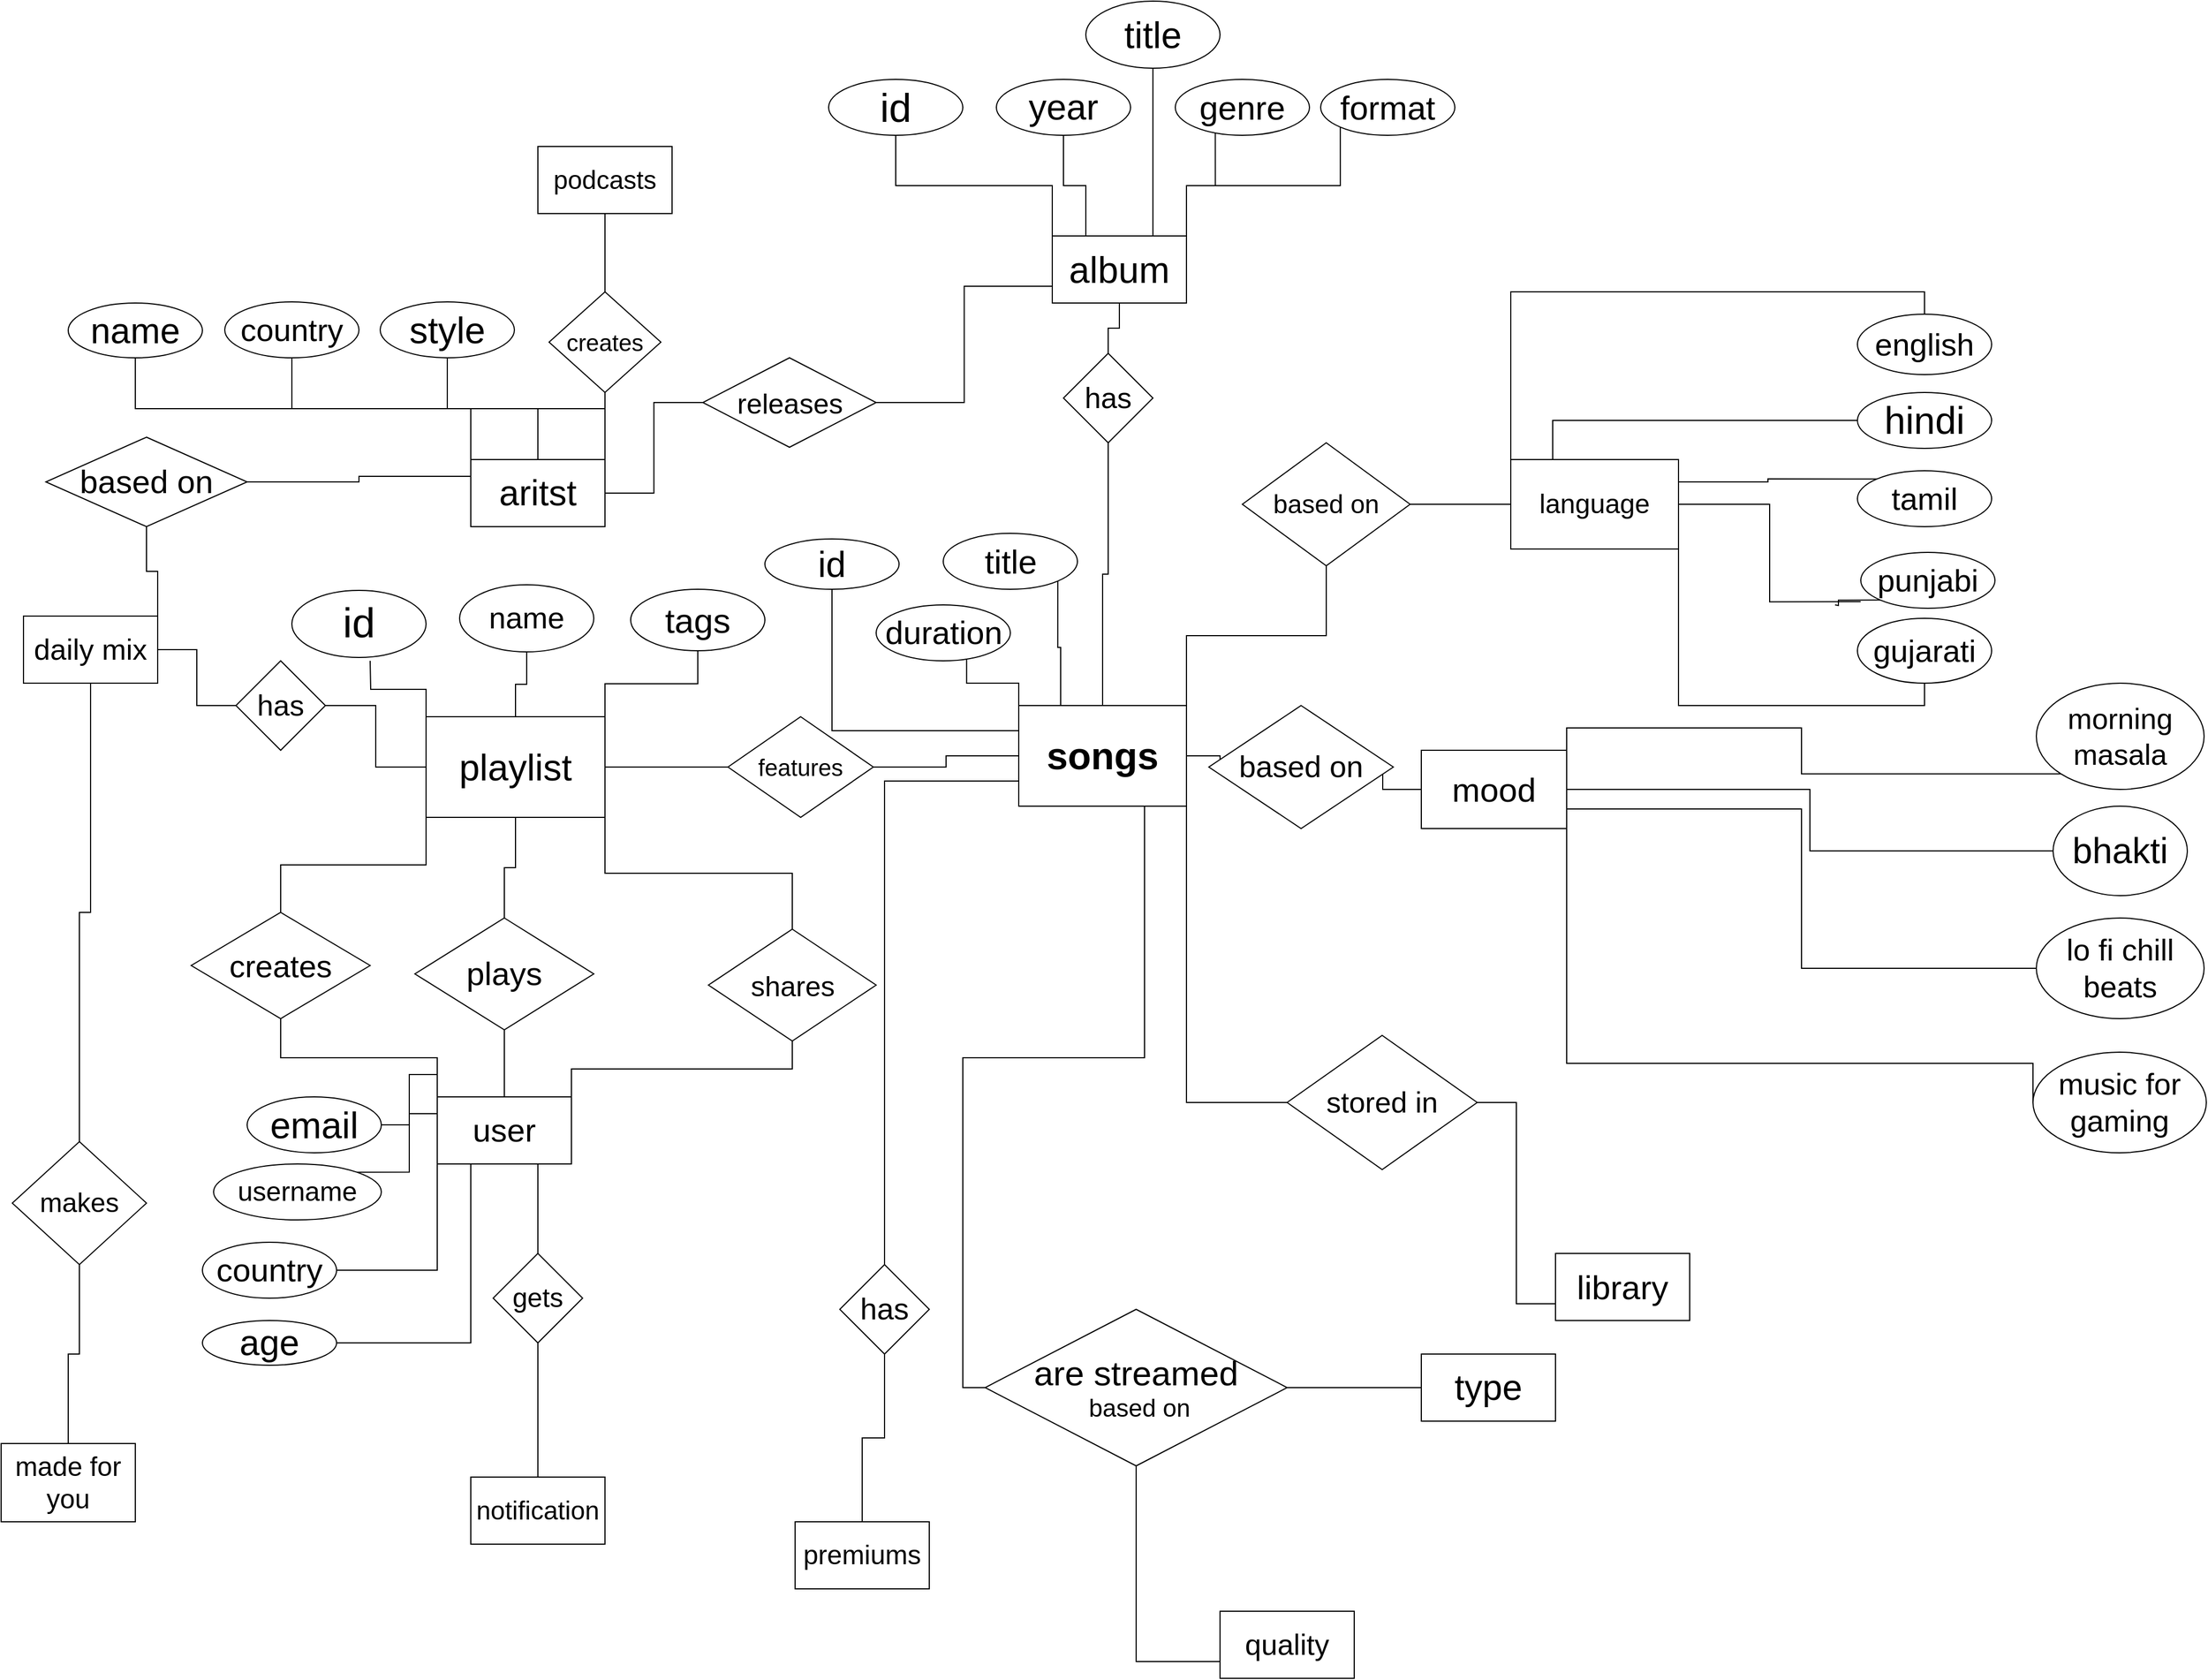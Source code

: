 <mxfile version="13.9.2" type="github">
  <diagram id="R2lEEEUBdFMjLlhIrx00" name="Page-1">
    <mxGraphModel dx="2480" dy="1480" grid="1" gridSize="10" guides="1" tooltips="1" connect="1" arrows="1" fold="1" page="1" pageScale="1" pageWidth="6000" pageHeight="4000" math="0" shadow="0" extFonts="Permanent Marker^https://fonts.googleapis.com/css?family=Permanent+Marker">
      <root>
        <mxCell id="0" />
        <mxCell id="1" parent="0" />
        <mxCell id="SyLdga9zzhKKT4LGNAI1-30" style="edgeStyle=orthogonalEdgeStyle;rounded=0;orthogonalLoop=1;jettySize=auto;html=1;exitX=0.5;exitY=1;exitDx=0;exitDy=0;startArrow=none;startFill=0;endArrow=none;endFill=0;" parent="1" source="SyLdga9zzhKKT4LGNAI1-2" target="SyLdga9zzhKKT4LGNAI1-29" edge="1">
          <mxGeometry relative="1" as="geometry" />
        </mxCell>
        <mxCell id="4Y3qUlOxQgTK4bfvegNu-29" style="edgeStyle=orthogonalEdgeStyle;rounded=0;orthogonalLoop=1;jettySize=auto;html=1;exitX=0;exitY=0;exitDx=0;exitDy=0;entryX=0.5;entryY=1;entryDx=0;entryDy=0;endArrow=none;endFill=0;" edge="1" parent="1" source="SyLdga9zzhKKT4LGNAI1-2" target="4Y3qUlOxQgTK4bfvegNu-27">
          <mxGeometry relative="1" as="geometry" />
        </mxCell>
        <mxCell id="4Y3qUlOxQgTK4bfvegNu-30" style="edgeStyle=orthogonalEdgeStyle;rounded=0;orthogonalLoop=1;jettySize=auto;html=1;exitX=0.25;exitY=0;exitDx=0;exitDy=0;entryX=0.5;entryY=1;entryDx=0;entryDy=0;endArrow=none;endFill=0;" edge="1" parent="1" source="SyLdga9zzhKKT4LGNAI1-2" target="4Y3qUlOxQgTK4bfvegNu-26">
          <mxGeometry relative="1" as="geometry" />
        </mxCell>
        <mxCell id="4Y3qUlOxQgTK4bfvegNu-32" style="edgeStyle=orthogonalEdgeStyle;rounded=0;orthogonalLoop=1;jettySize=auto;html=1;exitX=0.75;exitY=0;exitDx=0;exitDy=0;entryX=0.5;entryY=1;entryDx=0;entryDy=0;endArrow=none;endFill=0;" edge="1" parent="1" source="SyLdga9zzhKKT4LGNAI1-2" target="4Y3qUlOxQgTK4bfvegNu-23">
          <mxGeometry relative="1" as="geometry" />
        </mxCell>
        <mxCell id="4Y3qUlOxQgTK4bfvegNu-33" style="edgeStyle=orthogonalEdgeStyle;rounded=0;orthogonalLoop=1;jettySize=auto;html=1;exitX=1;exitY=0;exitDx=0;exitDy=0;entryX=0.298;entryY=0.886;entryDx=0;entryDy=0;entryPerimeter=0;endArrow=none;endFill=0;" edge="1" parent="1" source="SyLdga9zzhKKT4LGNAI1-2" target="4Y3qUlOxQgTK4bfvegNu-25">
          <mxGeometry relative="1" as="geometry" />
        </mxCell>
        <mxCell id="4Y3qUlOxQgTK4bfvegNu-34" style="edgeStyle=orthogonalEdgeStyle;rounded=0;orthogonalLoop=1;jettySize=auto;html=1;exitX=1;exitY=0;exitDx=0;exitDy=0;entryX=0;entryY=1;entryDx=0;entryDy=0;endArrow=none;endFill=0;" edge="1" parent="1" source="SyLdga9zzhKKT4LGNAI1-2" target="4Y3qUlOxQgTK4bfvegNu-24">
          <mxGeometry relative="1" as="geometry" />
        </mxCell>
        <mxCell id="SyLdga9zzhKKT4LGNAI1-2" value="&lt;font style=&quot;font-size: 33px&quot;&gt;album&lt;/font&gt;" style="rounded=0;whiteSpace=wrap;html=1;" parent="1" vertex="1">
          <mxGeometry x="1060" y="230" width="120" height="60" as="geometry" />
        </mxCell>
        <mxCell id="SyLdga9zzhKKT4LGNAI1-42" style="edgeStyle=orthogonalEdgeStyle;rounded=0;orthogonalLoop=1;jettySize=auto;html=1;exitX=1;exitY=0;exitDx=0;exitDy=0;startArrow=none;startFill=0;endArrow=none;endFill=0;" parent="1" source="SyLdga9zzhKKT4LGNAI1-3" target="SyLdga9zzhKKT4LGNAI1-41" edge="1">
          <mxGeometry relative="1" as="geometry" />
        </mxCell>
        <mxCell id="SyLdga9zzhKKT4LGNAI1-3" value="&lt;font style=&quot;font-size: 26px&quot;&gt;daily mix&lt;br&gt;&lt;/font&gt;" style="rounded=0;whiteSpace=wrap;html=1;" parent="1" vertex="1">
          <mxGeometry x="140" y="570" width="120" height="60" as="geometry" />
        </mxCell>
        <mxCell id="SyLdga9zzhKKT4LGNAI1-50" style="edgeStyle=orthogonalEdgeStyle;rounded=0;orthogonalLoop=1;jettySize=auto;html=1;exitX=0.5;exitY=0;exitDx=0;exitDy=0;entryX=0.5;entryY=1;entryDx=0;entryDy=0;startArrow=none;startFill=0;endArrow=none;endFill=0;" parent="1" source="SyLdga9zzhKKT4LGNAI1-4" target="SyLdga9zzhKKT4LGNAI1-48" edge="1">
          <mxGeometry relative="1" as="geometry" />
        </mxCell>
        <mxCell id="SyLdga9zzhKKT4LGNAI1-51" style="edgeStyle=orthogonalEdgeStyle;rounded=0;orthogonalLoop=1;jettySize=auto;html=1;exitX=0;exitY=0;exitDx=0;exitDy=0;entryX=0.5;entryY=1;entryDx=0;entryDy=0;startArrow=none;startFill=0;endArrow=none;endFill=0;" parent="1" source="SyLdga9zzhKKT4LGNAI1-4" target="SyLdga9zzhKKT4LGNAI1-47" edge="1">
          <mxGeometry relative="1" as="geometry" />
        </mxCell>
        <mxCell id="SyLdga9zzhKKT4LGNAI1-52" style="edgeStyle=orthogonalEdgeStyle;rounded=0;orthogonalLoop=1;jettySize=auto;html=1;exitX=1;exitY=0;exitDx=0;exitDy=0;startArrow=none;startFill=0;endArrow=none;endFill=0;" parent="1" source="SyLdga9zzhKKT4LGNAI1-4" target="SyLdga9zzhKKT4LGNAI1-49" edge="1">
          <mxGeometry relative="1" as="geometry" />
        </mxCell>
        <mxCell id="SyLdga9zzhKKT4LGNAI1-72" style="edgeStyle=orthogonalEdgeStyle;rounded=0;orthogonalLoop=1;jettySize=auto;html=1;exitX=0.75;exitY=1;exitDx=0;exitDy=0;entryX=0.5;entryY=0;entryDx=0;entryDy=0;startArrow=none;startFill=0;endArrow=none;endFill=0;" parent="1" source="SyLdga9zzhKKT4LGNAI1-4" target="SyLdga9zzhKKT4LGNAI1-71" edge="1">
          <mxGeometry relative="1" as="geometry" />
        </mxCell>
        <mxCell id="4Y3qUlOxQgTK4bfvegNu-2" style="edgeStyle=orthogonalEdgeStyle;rounded=0;orthogonalLoop=1;jettySize=auto;html=1;exitX=0;exitY=0;exitDx=0;exitDy=0;entryX=1;entryY=0.5;entryDx=0;entryDy=0;endArrow=none;endFill=0;" edge="1" parent="1" source="SyLdga9zzhKKT4LGNAI1-4" target="4Y3qUlOxQgTK4bfvegNu-1">
          <mxGeometry relative="1" as="geometry" />
        </mxCell>
        <mxCell id="4Y3qUlOxQgTK4bfvegNu-4" style="edgeStyle=orthogonalEdgeStyle;rounded=0;orthogonalLoop=1;jettySize=auto;html=1;exitX=0;exitY=0.25;exitDx=0;exitDy=0;entryX=1;entryY=0;entryDx=0;entryDy=0;endArrow=none;endFill=0;" edge="1" parent="1" source="SyLdga9zzhKKT4LGNAI1-4" target="4Y3qUlOxQgTK4bfvegNu-3">
          <mxGeometry relative="1" as="geometry" />
        </mxCell>
        <mxCell id="4Y3qUlOxQgTK4bfvegNu-6" style="edgeStyle=orthogonalEdgeStyle;rounded=0;orthogonalLoop=1;jettySize=auto;html=1;exitX=0;exitY=1;exitDx=0;exitDy=0;entryX=1;entryY=0.5;entryDx=0;entryDy=0;endArrow=none;endFill=0;" edge="1" parent="1" source="SyLdga9zzhKKT4LGNAI1-4" target="4Y3qUlOxQgTK4bfvegNu-5">
          <mxGeometry relative="1" as="geometry" />
        </mxCell>
        <mxCell id="4Y3qUlOxQgTK4bfvegNu-8" style="edgeStyle=orthogonalEdgeStyle;rounded=0;orthogonalLoop=1;jettySize=auto;html=1;exitX=0.25;exitY=1;exitDx=0;exitDy=0;entryX=1;entryY=0.5;entryDx=0;entryDy=0;endArrow=none;endFill=0;" edge="1" parent="1" source="SyLdga9zzhKKT4LGNAI1-4" target="4Y3qUlOxQgTK4bfvegNu-7">
          <mxGeometry relative="1" as="geometry" />
        </mxCell>
        <mxCell id="SyLdga9zzhKKT4LGNAI1-4" value="&lt;font style=&quot;font-size: 29px&quot;&gt;user&lt;/font&gt;" style="rounded=0;whiteSpace=wrap;html=1;" parent="1" vertex="1">
          <mxGeometry x="510" y="1000" width="120" height="60" as="geometry" />
        </mxCell>
        <mxCell id="SyLdga9zzhKKT4LGNAI1-5" value="&lt;font style=&quot;font-size: 26px&quot;&gt;quality&lt;/font&gt;" style="rounded=0;whiteSpace=wrap;html=1;" parent="1" vertex="1">
          <mxGeometry x="1210" y="1460" width="120" height="60" as="geometry" />
        </mxCell>
        <mxCell id="SyLdga9zzhKKT4LGNAI1-6" value="&lt;font style=&quot;font-size: 24px&quot;&gt;premiums&lt;/font&gt;" style="rounded=0;whiteSpace=wrap;html=1;" parent="1" vertex="1">
          <mxGeometry x="830" y="1380" width="120" height="60" as="geometry" />
        </mxCell>
        <mxCell id="4Y3qUlOxQgTK4bfvegNu-44" style="edgeStyle=orthogonalEdgeStyle;rounded=0;orthogonalLoop=1;jettySize=auto;html=1;exitX=0.5;exitY=0;exitDx=0;exitDy=0;entryX=0.5;entryY=1;entryDx=0;entryDy=0;endArrow=none;endFill=0;" edge="1" parent="1" source="SyLdga9zzhKKT4LGNAI1-7" target="SyLdga9zzhKKT4LGNAI1-44">
          <mxGeometry relative="1" as="geometry" />
        </mxCell>
        <mxCell id="SyLdga9zzhKKT4LGNAI1-7" value="&lt;font style=&quot;font-size: 24px&quot;&gt;made for you&lt;br&gt;&lt;/font&gt;" style="rounded=0;whiteSpace=wrap;html=1;" parent="1" vertex="1">
          <mxGeometry x="120" y="1310" width="120" height="70" as="geometry" />
        </mxCell>
        <mxCell id="SyLdga9zzhKKT4LGNAI1-8" value="&lt;font style=&quot;font-size: 30px&quot;&gt;library&lt;/font&gt;" style="rounded=0;whiteSpace=wrap;html=1;" parent="1" vertex="1">
          <mxGeometry x="1510" y="1140" width="120" height="60" as="geometry" />
        </mxCell>
        <mxCell id="SyLdga9zzhKKT4LGNAI1-20" style="edgeStyle=orthogonalEdgeStyle;rounded=0;orthogonalLoop=1;jettySize=auto;html=1;exitX=1;exitY=0.5;exitDx=0;exitDy=0;entryX=0;entryY=0.5;entryDx=0;entryDy=0;startArrow=none;startFill=0;endArrow=none;endFill=0;" parent="1" source="SyLdga9zzhKKT4LGNAI1-10" edge="1">
          <mxGeometry relative="1" as="geometry">
            <mxPoint x="1240.0" y="700" as="targetPoint" />
          </mxGeometry>
        </mxCell>
        <mxCell id="SyLdga9zzhKKT4LGNAI1-23" style="edgeStyle=orthogonalEdgeStyle;rounded=0;orthogonalLoop=1;jettySize=auto;html=1;exitX=0;exitY=0.5;exitDx=0;exitDy=0;entryX=1;entryY=0.5;entryDx=0;entryDy=0;startArrow=none;startFill=0;endArrow=none;endFill=0;" parent="1" source="SyLdga9zzhKKT4LGNAI1-10" target="SyLdga9zzhKKT4LGNAI1-22" edge="1">
          <mxGeometry relative="1" as="geometry" />
        </mxCell>
        <mxCell id="SyLdga9zzhKKT4LGNAI1-58" style="edgeStyle=orthogonalEdgeStyle;rounded=0;orthogonalLoop=1;jettySize=auto;html=1;exitX=1;exitY=0;exitDx=0;exitDy=0;entryX=0.5;entryY=1;entryDx=0;entryDy=0;startArrow=none;startFill=0;endArrow=none;endFill=0;" parent="1" source="SyLdga9zzhKKT4LGNAI1-10" target="SyLdga9zzhKKT4LGNAI1-57" edge="1">
          <mxGeometry relative="1" as="geometry" />
        </mxCell>
        <mxCell id="SyLdga9zzhKKT4LGNAI1-62" style="edgeStyle=orthogonalEdgeStyle;rounded=0;orthogonalLoop=1;jettySize=auto;html=1;exitX=1;exitY=1;exitDx=0;exitDy=0;entryX=0;entryY=0.5;entryDx=0;entryDy=0;startArrow=none;startFill=0;endArrow=none;endFill=0;" parent="1" source="SyLdga9zzhKKT4LGNAI1-10" target="SyLdga9zzhKKT4LGNAI1-60" edge="1">
          <mxGeometry relative="1" as="geometry" />
        </mxCell>
        <mxCell id="SyLdga9zzhKKT4LGNAI1-66" style="edgeStyle=orthogonalEdgeStyle;rounded=0;orthogonalLoop=1;jettySize=auto;html=1;exitX=0;exitY=0.75;exitDx=0;exitDy=0;entryX=0.5;entryY=0;entryDx=0;entryDy=0;startArrow=none;startFill=0;endArrow=none;endFill=0;" parent="1" source="SyLdga9zzhKKT4LGNAI1-10" target="SyLdga9zzhKKT4LGNAI1-65" edge="1">
          <mxGeometry relative="1" as="geometry" />
        </mxCell>
        <mxCell id="SyLdga9zzhKKT4LGNAI1-69" style="edgeStyle=orthogonalEdgeStyle;rounded=0;orthogonalLoop=1;jettySize=auto;html=1;exitX=0.75;exitY=1;exitDx=0;exitDy=0;entryX=0;entryY=0.5;entryDx=0;entryDy=0;startArrow=none;startFill=0;endArrow=none;endFill=0;" parent="1" source="SyLdga9zzhKKT4LGNAI1-10" target="SyLdga9zzhKKT4LGNAI1-68" edge="1">
          <mxGeometry relative="1" as="geometry" />
        </mxCell>
        <mxCell id="4Y3qUlOxQgTK4bfvegNu-40" style="edgeStyle=orthogonalEdgeStyle;rounded=0;orthogonalLoop=1;jettySize=auto;html=1;exitX=0;exitY=0.25;exitDx=0;exitDy=0;entryX=0.5;entryY=1;entryDx=0;entryDy=0;endArrow=none;endFill=0;" edge="1" parent="1" source="SyLdga9zzhKKT4LGNAI1-10" target="4Y3qUlOxQgTK4bfvegNu-37">
          <mxGeometry relative="1" as="geometry" />
        </mxCell>
        <mxCell id="4Y3qUlOxQgTK4bfvegNu-41" style="edgeStyle=orthogonalEdgeStyle;rounded=0;orthogonalLoop=1;jettySize=auto;html=1;exitX=0;exitY=0;exitDx=0;exitDy=0;entryX=0.674;entryY=0.914;entryDx=0;entryDy=0;entryPerimeter=0;endArrow=none;endFill=0;" edge="1" parent="1" source="SyLdga9zzhKKT4LGNAI1-10" target="4Y3qUlOxQgTK4bfvegNu-38">
          <mxGeometry relative="1" as="geometry" />
        </mxCell>
        <mxCell id="4Y3qUlOxQgTK4bfvegNu-42" style="edgeStyle=orthogonalEdgeStyle;rounded=0;orthogonalLoop=1;jettySize=auto;html=1;exitX=0.25;exitY=0;exitDx=0;exitDy=0;entryX=1;entryY=1;entryDx=0;entryDy=0;endArrow=none;endFill=0;" edge="1" parent="1" source="SyLdga9zzhKKT4LGNAI1-10" target="4Y3qUlOxQgTK4bfvegNu-39">
          <mxGeometry relative="1" as="geometry" />
        </mxCell>
        <mxCell id="SyLdga9zzhKKT4LGNAI1-10" value="&lt;b&gt;&lt;font style=&quot;font-size: 34px&quot;&gt;songs&lt;/font&gt;&lt;/b&gt;" style="rounded=0;whiteSpace=wrap;html=1;" parent="1" vertex="1">
          <mxGeometry x="1030" y="650" width="150" height="90" as="geometry" />
        </mxCell>
        <mxCell id="4Y3qUlOxQgTK4bfvegNu-62" style="edgeStyle=orthogonalEdgeStyle;rounded=0;orthogonalLoop=1;jettySize=auto;html=1;exitX=1;exitY=0;exitDx=0;exitDy=0;entryX=0;entryY=1;entryDx=0;entryDy=0;endArrow=none;endFill=0;" edge="1" parent="1" source="SyLdga9zzhKKT4LGNAI1-11" target="4Y3qUlOxQgTK4bfvegNu-58">
          <mxGeometry relative="1" as="geometry" />
        </mxCell>
        <mxCell id="4Y3qUlOxQgTK4bfvegNu-63" style="edgeStyle=orthogonalEdgeStyle;rounded=0;orthogonalLoop=1;jettySize=auto;html=1;exitX=1;exitY=0.5;exitDx=0;exitDy=0;entryX=0;entryY=0.5;entryDx=0;entryDy=0;endArrow=none;endFill=0;" edge="1" parent="1" source="SyLdga9zzhKKT4LGNAI1-11" target="4Y3qUlOxQgTK4bfvegNu-59">
          <mxGeometry relative="1" as="geometry" />
        </mxCell>
        <mxCell id="4Y3qUlOxQgTK4bfvegNu-64" style="edgeStyle=orthogonalEdgeStyle;rounded=0;orthogonalLoop=1;jettySize=auto;html=1;exitX=1;exitY=0.75;exitDx=0;exitDy=0;entryX=0;entryY=0.5;entryDx=0;entryDy=0;endArrow=none;endFill=0;" edge="1" parent="1" source="SyLdga9zzhKKT4LGNAI1-11" target="4Y3qUlOxQgTK4bfvegNu-60">
          <mxGeometry relative="1" as="geometry" />
        </mxCell>
        <mxCell id="4Y3qUlOxQgTK4bfvegNu-65" style="edgeStyle=orthogonalEdgeStyle;rounded=0;orthogonalLoop=1;jettySize=auto;html=1;exitX=1;exitY=1;exitDx=0;exitDy=0;entryX=0;entryY=0.5;entryDx=0;entryDy=0;endArrow=none;endFill=0;" edge="1" parent="1" source="SyLdga9zzhKKT4LGNAI1-11" target="4Y3qUlOxQgTK4bfvegNu-61">
          <mxGeometry relative="1" as="geometry">
            <Array as="points">
              <mxPoint x="1520" y="970" />
              <mxPoint x="1937" y="970" />
            </Array>
          </mxGeometry>
        </mxCell>
        <mxCell id="SyLdga9zzhKKT4LGNAI1-11" value="&lt;font style=&quot;font-size: 30px&quot;&gt;mood&lt;/font&gt;" style="rounded=0;whiteSpace=wrap;html=1;" parent="1" vertex="1">
          <mxGeometry x="1390" y="690" width="130" height="70" as="geometry" />
        </mxCell>
        <mxCell id="SyLdga9zzhKKT4LGNAI1-39" style="edgeStyle=orthogonalEdgeStyle;rounded=0;orthogonalLoop=1;jettySize=auto;html=1;exitX=0;exitY=0.5;exitDx=0;exitDy=0;startArrow=none;startFill=0;endArrow=none;endFill=0;" parent="1" source="SyLdga9zzhKKT4LGNAI1-12" target="SyLdga9zzhKKT4LGNAI1-38" edge="1">
          <mxGeometry relative="1" as="geometry" />
        </mxCell>
        <mxCell id="4Y3qUlOxQgTK4bfvegNu-13" style="edgeStyle=orthogonalEdgeStyle;rounded=0;orthogonalLoop=1;jettySize=auto;html=1;exitX=1;exitY=0;exitDx=0;exitDy=0;entryX=0.5;entryY=1;entryDx=0;entryDy=0;endArrow=none;endFill=0;" edge="1" parent="1" source="SyLdga9zzhKKT4LGNAI1-12" target="4Y3qUlOxQgTK4bfvegNu-11">
          <mxGeometry relative="1" as="geometry" />
        </mxCell>
        <mxCell id="4Y3qUlOxQgTK4bfvegNu-14" style="edgeStyle=orthogonalEdgeStyle;rounded=0;orthogonalLoop=1;jettySize=auto;html=1;exitX=0.5;exitY=0;exitDx=0;exitDy=0;entryX=0.5;entryY=1;entryDx=0;entryDy=0;endArrow=none;endFill=0;" edge="1" parent="1" source="SyLdga9zzhKKT4LGNAI1-12" target="4Y3qUlOxQgTK4bfvegNu-10">
          <mxGeometry relative="1" as="geometry" />
        </mxCell>
        <mxCell id="4Y3qUlOxQgTK4bfvegNu-15" style="edgeStyle=orthogonalEdgeStyle;rounded=0;orthogonalLoop=1;jettySize=auto;html=1;exitX=0;exitY=0;exitDx=0;exitDy=0;endArrow=none;endFill=0;" edge="1" parent="1" source="SyLdga9zzhKKT4LGNAI1-12">
          <mxGeometry relative="1" as="geometry">
            <mxPoint x="450" y="610" as="targetPoint" />
          </mxGeometry>
        </mxCell>
        <mxCell id="SyLdga9zzhKKT4LGNAI1-12" value="&lt;font style=&quot;font-size: 33px&quot;&gt;playlist&lt;/font&gt;" style="rounded=0;whiteSpace=wrap;html=1;" parent="1" vertex="1">
          <mxGeometry x="500" y="660" width="160" height="90" as="geometry" />
        </mxCell>
        <mxCell id="4Y3qUlOxQgTK4bfvegNu-52" style="edgeStyle=orthogonalEdgeStyle;rounded=0;orthogonalLoop=1;jettySize=auto;html=1;exitX=0;exitY=0;exitDx=0;exitDy=0;entryX=0.5;entryY=0;entryDx=0;entryDy=0;endArrow=none;endFill=0;" edge="1" parent="1" source="SyLdga9zzhKKT4LGNAI1-13" target="4Y3qUlOxQgTK4bfvegNu-46">
          <mxGeometry relative="1" as="geometry" />
        </mxCell>
        <mxCell id="4Y3qUlOxQgTK4bfvegNu-53" style="edgeStyle=orthogonalEdgeStyle;rounded=0;orthogonalLoop=1;jettySize=auto;html=1;exitX=0.25;exitY=0;exitDx=0;exitDy=0;entryX=0;entryY=0.5;entryDx=0;entryDy=0;endArrow=none;endFill=0;" edge="1" parent="1" source="SyLdga9zzhKKT4LGNAI1-13" target="4Y3qUlOxQgTK4bfvegNu-47">
          <mxGeometry relative="1" as="geometry" />
        </mxCell>
        <mxCell id="4Y3qUlOxQgTK4bfvegNu-54" style="edgeStyle=orthogonalEdgeStyle;rounded=0;orthogonalLoop=1;jettySize=auto;html=1;exitX=1;exitY=0.25;exitDx=0;exitDy=0;entryX=0;entryY=0;entryDx=0;entryDy=0;endArrow=none;endFill=0;" edge="1" parent="1" source="SyLdga9zzhKKT4LGNAI1-13" target="4Y3qUlOxQgTK4bfvegNu-51">
          <mxGeometry relative="1" as="geometry" />
        </mxCell>
        <mxCell id="4Y3qUlOxQgTK4bfvegNu-55" style="edgeStyle=orthogonalEdgeStyle;rounded=0;orthogonalLoop=1;jettySize=auto;html=1;exitX=1;exitY=0.5;exitDx=0;exitDy=0;entryX=-0.001;entryY=0.883;entryDx=0;entryDy=0;entryPerimeter=0;endArrow=none;endFill=0;" edge="1" parent="1" source="SyLdga9zzhKKT4LGNAI1-13" target="4Y3qUlOxQgTK4bfvegNu-48">
          <mxGeometry relative="1" as="geometry" />
        </mxCell>
        <mxCell id="4Y3qUlOxQgTK4bfvegNu-56" style="edgeStyle=orthogonalEdgeStyle;rounded=0;orthogonalLoop=1;jettySize=auto;html=1;exitX=1;exitY=1;exitDx=0;exitDy=0;entryX=0.5;entryY=1;entryDx=0;entryDy=0;endArrow=none;endFill=0;" edge="1" parent="1" source="SyLdga9zzhKKT4LGNAI1-13" target="4Y3qUlOxQgTK4bfvegNu-49">
          <mxGeometry relative="1" as="geometry" />
        </mxCell>
        <mxCell id="SyLdga9zzhKKT4LGNAI1-13" value="&lt;font style=&quot;font-size: 24px&quot;&gt;language&lt;/font&gt;" style="rounded=0;whiteSpace=wrap;html=1;" parent="1" vertex="1">
          <mxGeometry x="1470" y="430" width="150" height="80" as="geometry" />
        </mxCell>
        <mxCell id="SyLdga9zzhKKT4LGNAI1-14" value="&lt;font style=&quot;font-size: 23px&quot;&gt;notification&lt;/font&gt;" style="rounded=0;whiteSpace=wrap;html=1;" parent="1" vertex="1">
          <mxGeometry x="540" y="1340" width="120" height="60" as="geometry" />
        </mxCell>
        <mxCell id="SyLdga9zzhKKT4LGNAI1-26" style="edgeStyle=orthogonalEdgeStyle;rounded=0;orthogonalLoop=1;jettySize=auto;html=1;exitX=1;exitY=0.5;exitDx=0;exitDy=0;entryX=0;entryY=0.5;entryDx=0;entryDy=0;startArrow=none;startFill=0;endArrow=none;endFill=0;" parent="1" source="SyLdga9zzhKKT4LGNAI1-15" target="SyLdga9zzhKKT4LGNAI1-25" edge="1">
          <mxGeometry relative="1" as="geometry" />
        </mxCell>
        <mxCell id="4Y3qUlOxQgTK4bfvegNu-16" style="edgeStyle=orthogonalEdgeStyle;rounded=0;orthogonalLoop=1;jettySize=auto;html=1;exitX=1;exitY=0;exitDx=0;exitDy=0;entryX=0.5;entryY=1;entryDx=0;entryDy=0;endArrow=none;endFill=0;" edge="1" parent="1" source="SyLdga9zzhKKT4LGNAI1-15" target="SyLdga9zzhKKT4LGNAI1-78">
          <mxGeometry relative="1" as="geometry" />
        </mxCell>
        <mxCell id="4Y3qUlOxQgTK4bfvegNu-20" style="edgeStyle=orthogonalEdgeStyle;rounded=0;orthogonalLoop=1;jettySize=auto;html=1;exitX=1;exitY=0;exitDx=0;exitDy=0;entryX=0.5;entryY=1;entryDx=0;entryDy=0;endArrow=none;endFill=0;" edge="1" parent="1" source="SyLdga9zzhKKT4LGNAI1-15" target="4Y3qUlOxQgTK4bfvegNu-17">
          <mxGeometry relative="1" as="geometry" />
        </mxCell>
        <mxCell id="4Y3qUlOxQgTK4bfvegNu-21" style="edgeStyle=orthogonalEdgeStyle;rounded=0;orthogonalLoop=1;jettySize=auto;html=1;exitX=0.5;exitY=0;exitDx=0;exitDy=0;entryX=0.5;entryY=1;entryDx=0;entryDy=0;endArrow=none;endFill=0;" edge="1" parent="1" source="SyLdga9zzhKKT4LGNAI1-15" target="4Y3qUlOxQgTK4bfvegNu-18">
          <mxGeometry relative="1" as="geometry" />
        </mxCell>
        <mxCell id="4Y3qUlOxQgTK4bfvegNu-22" style="edgeStyle=orthogonalEdgeStyle;rounded=0;orthogonalLoop=1;jettySize=auto;html=1;exitX=0;exitY=0;exitDx=0;exitDy=0;entryX=0.5;entryY=1;entryDx=0;entryDy=0;endArrow=none;endFill=0;" edge="1" parent="1" source="SyLdga9zzhKKT4LGNAI1-15" target="4Y3qUlOxQgTK4bfvegNu-19">
          <mxGeometry relative="1" as="geometry" />
        </mxCell>
        <mxCell id="SyLdga9zzhKKT4LGNAI1-15" value="&lt;font style=&quot;font-size: 32px&quot;&gt;aritst&lt;/font&gt;" style="rounded=0;whiteSpace=wrap;html=1;" parent="1" vertex="1">
          <mxGeometry x="540" y="430" width="120" height="60" as="geometry" />
        </mxCell>
        <mxCell id="SyLdga9zzhKKT4LGNAI1-16" value="&lt;font style=&quot;font-size: 32px&quot;&gt;type&lt;/font&gt;" style="rounded=0;whiteSpace=wrap;html=1;" parent="1" vertex="1">
          <mxGeometry x="1390" y="1230" width="120" height="60" as="geometry" />
        </mxCell>
        <mxCell id="SyLdga9zzhKKT4LGNAI1-18" value="&lt;font style=&quot;font-size: 23px&quot;&gt;podcasts&lt;/font&gt;" style="rounded=0;whiteSpace=wrap;html=1;" parent="1" vertex="1">
          <mxGeometry x="600" y="150" width="120" height="60" as="geometry" />
        </mxCell>
        <mxCell id="SyLdga9zzhKKT4LGNAI1-21" style="edgeStyle=orthogonalEdgeStyle;rounded=0;orthogonalLoop=1;jettySize=auto;html=1;exitX=1;exitY=0.5;exitDx=0;exitDy=0;startArrow=none;startFill=0;endArrow=none;endFill=0;" parent="1" target="SyLdga9zzhKKT4LGNAI1-11" edge="1">
          <mxGeometry relative="1" as="geometry">
            <mxPoint x="1320.0" y="700" as="sourcePoint" />
          </mxGeometry>
        </mxCell>
        <mxCell id="SyLdga9zzhKKT4LGNAI1-24" style="edgeStyle=orthogonalEdgeStyle;rounded=0;orthogonalLoop=1;jettySize=auto;html=1;exitX=0;exitY=0.5;exitDx=0;exitDy=0;entryX=1;entryY=0.5;entryDx=0;entryDy=0;startArrow=none;startFill=0;endArrow=none;endFill=0;" parent="1" source="SyLdga9zzhKKT4LGNAI1-22" target="SyLdga9zzhKKT4LGNAI1-12" edge="1">
          <mxGeometry relative="1" as="geometry" />
        </mxCell>
        <mxCell id="SyLdga9zzhKKT4LGNAI1-22" value="&lt;font style=&quot;font-size: 21px&quot;&gt;features&lt;/font&gt;" style="rhombus;whiteSpace=wrap;html=1;" parent="1" vertex="1">
          <mxGeometry x="770" y="660" width="130" height="90" as="geometry" />
        </mxCell>
        <mxCell id="SyLdga9zzhKKT4LGNAI1-28" style="edgeStyle=orthogonalEdgeStyle;rounded=0;orthogonalLoop=1;jettySize=auto;html=1;exitX=1;exitY=0.5;exitDx=0;exitDy=0;entryX=0;entryY=0.75;entryDx=0;entryDy=0;startArrow=none;startFill=0;endArrow=none;endFill=0;" parent="1" source="SyLdga9zzhKKT4LGNAI1-25" target="SyLdga9zzhKKT4LGNAI1-2" edge="1">
          <mxGeometry relative="1" as="geometry" />
        </mxCell>
        <mxCell id="SyLdga9zzhKKT4LGNAI1-25" value="&lt;font style=&quot;font-size: 25px&quot;&gt;releases&lt;/font&gt;" style="rhombus;whiteSpace=wrap;html=1;" parent="1" vertex="1">
          <mxGeometry x="747.5" y="339" width="155" height="80" as="geometry" />
        </mxCell>
        <mxCell id="SyLdga9zzhKKT4LGNAI1-31" style="edgeStyle=orthogonalEdgeStyle;rounded=0;orthogonalLoop=1;jettySize=auto;html=1;exitX=0.5;exitY=1;exitDx=0;exitDy=0;entryX=0.5;entryY=0;entryDx=0;entryDy=0;startArrow=none;startFill=0;endArrow=none;endFill=0;" parent="1" source="SyLdga9zzhKKT4LGNAI1-29" target="SyLdga9zzhKKT4LGNAI1-10" edge="1">
          <mxGeometry relative="1" as="geometry" />
        </mxCell>
        <mxCell id="SyLdga9zzhKKT4LGNAI1-29" value="&lt;font style=&quot;font-size: 26px&quot;&gt;has&lt;/font&gt;" style="rhombus;whiteSpace=wrap;html=1;" parent="1" vertex="1">
          <mxGeometry x="1070" y="335" width="80" height="80" as="geometry" />
        </mxCell>
        <mxCell id="SyLdga9zzhKKT4LGNAI1-40" style="edgeStyle=orthogonalEdgeStyle;rounded=0;orthogonalLoop=1;jettySize=auto;html=1;exitX=0;exitY=0.5;exitDx=0;exitDy=0;entryX=1;entryY=0.5;entryDx=0;entryDy=0;startArrow=none;startFill=0;endArrow=none;endFill=0;" parent="1" source="SyLdga9zzhKKT4LGNAI1-38" target="SyLdga9zzhKKT4LGNAI1-3" edge="1">
          <mxGeometry relative="1" as="geometry" />
        </mxCell>
        <mxCell id="SyLdga9zzhKKT4LGNAI1-38" value="&lt;font style=&quot;font-size: 26px&quot;&gt;has&lt;/font&gt;" style="rhombus;whiteSpace=wrap;html=1;" parent="1" vertex="1">
          <mxGeometry x="330" y="610" width="80" height="80" as="geometry" />
        </mxCell>
        <mxCell id="SyLdga9zzhKKT4LGNAI1-43" style="edgeStyle=orthogonalEdgeStyle;rounded=0;orthogonalLoop=1;jettySize=auto;html=1;exitX=1;exitY=0.5;exitDx=0;exitDy=0;entryX=0;entryY=0.25;entryDx=0;entryDy=0;startArrow=none;startFill=0;endArrow=none;endFill=0;" parent="1" source="SyLdga9zzhKKT4LGNAI1-41" target="SyLdga9zzhKKT4LGNAI1-15" edge="1">
          <mxGeometry relative="1" as="geometry" />
        </mxCell>
        <mxCell id="SyLdga9zzhKKT4LGNAI1-41" value="&lt;font style=&quot;font-size: 29px&quot;&gt;based on&lt;br&gt;&lt;/font&gt;" style="rhombus;whiteSpace=wrap;html=1;" parent="1" vertex="1">
          <mxGeometry x="160" y="410" width="180" height="80" as="geometry" />
        </mxCell>
        <mxCell id="4Y3qUlOxQgTK4bfvegNu-45" style="edgeStyle=orthogonalEdgeStyle;rounded=0;orthogonalLoop=1;jettySize=auto;html=1;exitX=0.5;exitY=0;exitDx=0;exitDy=0;entryX=0.5;entryY=1;entryDx=0;entryDy=0;endArrow=none;endFill=0;" edge="1" parent="1" source="SyLdga9zzhKKT4LGNAI1-44" target="SyLdga9zzhKKT4LGNAI1-3">
          <mxGeometry relative="1" as="geometry" />
        </mxCell>
        <mxCell id="SyLdga9zzhKKT4LGNAI1-44" value="&lt;font style=&quot;font-size: 24px&quot;&gt;makes&lt;/font&gt;" style="rhombus;whiteSpace=wrap;html=1;" parent="1" vertex="1">
          <mxGeometry x="130" y="1040" width="120" height="110" as="geometry" />
        </mxCell>
        <mxCell id="SyLdga9zzhKKT4LGNAI1-53" style="edgeStyle=orthogonalEdgeStyle;rounded=0;orthogonalLoop=1;jettySize=auto;html=1;exitX=0.5;exitY=0;exitDx=0;exitDy=0;entryX=0;entryY=1;entryDx=0;entryDy=0;startArrow=none;startFill=0;endArrow=none;endFill=0;" parent="1" source="SyLdga9zzhKKT4LGNAI1-47" target="SyLdga9zzhKKT4LGNAI1-12" edge="1">
          <mxGeometry relative="1" as="geometry" />
        </mxCell>
        <mxCell id="SyLdga9zzhKKT4LGNAI1-47" value="&lt;font style=&quot;font-size: 28px&quot;&gt;creates&lt;/font&gt;" style="rhombus;whiteSpace=wrap;html=1;" parent="1" vertex="1">
          <mxGeometry x="290" y="835" width="160" height="95" as="geometry" />
        </mxCell>
        <mxCell id="SyLdga9zzhKKT4LGNAI1-55" style="edgeStyle=orthogonalEdgeStyle;rounded=0;orthogonalLoop=1;jettySize=auto;html=1;exitX=0.5;exitY=0;exitDx=0;exitDy=0;entryX=0.5;entryY=1;entryDx=0;entryDy=0;startArrow=none;startFill=0;endArrow=none;endFill=0;" parent="1" source="SyLdga9zzhKKT4LGNAI1-48" target="SyLdga9zzhKKT4LGNAI1-12" edge="1">
          <mxGeometry relative="1" as="geometry" />
        </mxCell>
        <mxCell id="SyLdga9zzhKKT4LGNAI1-48" value="&lt;font style=&quot;font-size: 29px&quot;&gt;plays&lt;/font&gt;" style="rhombus;whiteSpace=wrap;html=1;" parent="1" vertex="1">
          <mxGeometry x="490" y="840" width="160" height="100" as="geometry" />
        </mxCell>
        <mxCell id="SyLdga9zzhKKT4LGNAI1-56" style="edgeStyle=orthogonalEdgeStyle;rounded=0;orthogonalLoop=1;jettySize=auto;html=1;exitX=0.5;exitY=0;exitDx=0;exitDy=0;entryX=1;entryY=1;entryDx=0;entryDy=0;startArrow=none;startFill=0;endArrow=none;endFill=0;" parent="1" source="SyLdga9zzhKKT4LGNAI1-49" target="SyLdga9zzhKKT4LGNAI1-12" edge="1">
          <mxGeometry relative="1" as="geometry" />
        </mxCell>
        <mxCell id="SyLdga9zzhKKT4LGNAI1-49" value="&lt;font style=&quot;font-size: 25px&quot;&gt;shares&lt;/font&gt;" style="rhombus;whiteSpace=wrap;html=1;" parent="1" vertex="1">
          <mxGeometry x="752.5" y="850" width="150" height="100" as="geometry" />
        </mxCell>
        <mxCell id="SyLdga9zzhKKT4LGNAI1-59" style="edgeStyle=orthogonalEdgeStyle;rounded=0;orthogonalLoop=1;jettySize=auto;html=1;exitX=1;exitY=0.5;exitDx=0;exitDy=0;entryX=0;entryY=0.5;entryDx=0;entryDy=0;startArrow=none;startFill=0;endArrow=none;endFill=0;" parent="1" source="SyLdga9zzhKKT4LGNAI1-57" target="SyLdga9zzhKKT4LGNAI1-13" edge="1">
          <mxGeometry relative="1" as="geometry" />
        </mxCell>
        <mxCell id="SyLdga9zzhKKT4LGNAI1-57" value="&lt;font style=&quot;font-size: 23px&quot;&gt;based on&lt;br&gt;&lt;/font&gt;" style="rhombus;whiteSpace=wrap;html=1;" parent="1" vertex="1">
          <mxGeometry x="1230" y="415" width="150" height="110" as="geometry" />
        </mxCell>
        <mxCell id="SyLdga9zzhKKT4LGNAI1-64" style="edgeStyle=orthogonalEdgeStyle;rounded=0;orthogonalLoop=1;jettySize=auto;html=1;exitX=1;exitY=0.5;exitDx=0;exitDy=0;entryX=0;entryY=0.75;entryDx=0;entryDy=0;startArrow=none;startFill=0;endArrow=none;endFill=0;" parent="1" source="SyLdga9zzhKKT4LGNAI1-60" target="SyLdga9zzhKKT4LGNAI1-8" edge="1">
          <mxGeometry relative="1" as="geometry" />
        </mxCell>
        <mxCell id="SyLdga9zzhKKT4LGNAI1-60" value="&lt;font style=&quot;font-size: 26px&quot;&gt;stored in&lt;br&gt;&lt;/font&gt;" style="rhombus;whiteSpace=wrap;html=1;" parent="1" vertex="1">
          <mxGeometry x="1270" y="945" width="170" height="120" as="geometry" />
        </mxCell>
        <mxCell id="4Y3qUlOxQgTK4bfvegNu-67" style="edgeStyle=orthogonalEdgeStyle;rounded=0;orthogonalLoop=1;jettySize=auto;html=1;exitX=0.5;exitY=1;exitDx=0;exitDy=0;entryX=0.5;entryY=0;entryDx=0;entryDy=0;endArrow=none;endFill=0;" edge="1" parent="1" source="SyLdga9zzhKKT4LGNAI1-65" target="SyLdga9zzhKKT4LGNAI1-6">
          <mxGeometry relative="1" as="geometry" />
        </mxCell>
        <mxCell id="SyLdga9zzhKKT4LGNAI1-65" value="&lt;font style=&quot;font-size: 27px&quot;&gt;has&lt;/font&gt;" style="rhombus;whiteSpace=wrap;html=1;" parent="1" vertex="1">
          <mxGeometry x="870" y="1150" width="80" height="80" as="geometry" />
        </mxCell>
        <mxCell id="SyLdga9zzhKKT4LGNAI1-70" style="edgeStyle=orthogonalEdgeStyle;rounded=0;orthogonalLoop=1;jettySize=auto;html=1;entryX=0;entryY=0.75;entryDx=0;entryDy=0;startArrow=none;startFill=0;endArrow=none;endFill=0;" parent="1" source="SyLdga9zzhKKT4LGNAI1-68" target="SyLdga9zzhKKT4LGNAI1-5" edge="1">
          <mxGeometry relative="1" as="geometry" />
        </mxCell>
        <mxCell id="SyLdga9zzhKKT4LGNAI1-77" style="edgeStyle=orthogonalEdgeStyle;rounded=0;orthogonalLoop=1;jettySize=auto;html=1;exitX=1;exitY=0.5;exitDx=0;exitDy=0;entryX=0;entryY=0.5;entryDx=0;entryDy=0;startArrow=none;startFill=0;endArrow=none;endFill=0;" parent="1" source="SyLdga9zzhKKT4LGNAI1-68" target="SyLdga9zzhKKT4LGNAI1-16" edge="1">
          <mxGeometry relative="1" as="geometry" />
        </mxCell>
        <mxCell id="SyLdga9zzhKKT4LGNAI1-68" value="&lt;font style=&quot;font-size: 31px&quot;&gt;are streamed&lt;br&gt;&lt;/font&gt;&lt;font style=&quot;font-size: 22px&quot;&gt;&amp;nbsp;based on&lt;/font&gt;" style="rhombus;whiteSpace=wrap;html=1;" parent="1" vertex="1">
          <mxGeometry x="1000" y="1190" width="270" height="140" as="geometry" />
        </mxCell>
        <mxCell id="SyLdga9zzhKKT4LGNAI1-73" style="edgeStyle=orthogonalEdgeStyle;rounded=0;orthogonalLoop=1;jettySize=auto;html=1;exitX=0.5;exitY=1;exitDx=0;exitDy=0;entryX=0.5;entryY=0;entryDx=0;entryDy=0;startArrow=none;startFill=0;endArrow=none;endFill=0;" parent="1" source="SyLdga9zzhKKT4LGNAI1-71" target="SyLdga9zzhKKT4LGNAI1-14" edge="1">
          <mxGeometry relative="1" as="geometry" />
        </mxCell>
        <mxCell id="SyLdga9zzhKKT4LGNAI1-71" value="&lt;font style=&quot;font-size: 24px&quot;&gt;gets&lt;/font&gt;" style="rhombus;whiteSpace=wrap;html=1;" parent="1" vertex="1">
          <mxGeometry x="560" y="1140" width="80" height="80" as="geometry" />
        </mxCell>
        <mxCell id="SyLdga9zzhKKT4LGNAI1-80" style="edgeStyle=orthogonalEdgeStyle;rounded=0;orthogonalLoop=1;jettySize=auto;html=1;exitX=0.5;exitY=0;exitDx=0;exitDy=0;entryX=0.5;entryY=1;entryDx=0;entryDy=0;startArrow=none;startFill=0;endArrow=none;endFill=0;" parent="1" source="SyLdga9zzhKKT4LGNAI1-78" target="SyLdga9zzhKKT4LGNAI1-18" edge="1">
          <mxGeometry relative="1" as="geometry" />
        </mxCell>
        <mxCell id="SyLdga9zzhKKT4LGNAI1-78" value="&lt;font style=&quot;font-size: 21px&quot;&gt;creates&lt;/font&gt;" style="rhombus;whiteSpace=wrap;html=1;" parent="1" vertex="1">
          <mxGeometry x="610" y="280" width="100" height="90" as="geometry" />
        </mxCell>
        <mxCell id="4Y3qUlOxQgTK4bfvegNu-1" value="&lt;font style=&quot;font-size: 33px&quot;&gt;email&lt;/font&gt;" style="ellipse;whiteSpace=wrap;html=1;" vertex="1" parent="1">
          <mxGeometry x="340" y="1000" width="120" height="50" as="geometry" />
        </mxCell>
        <mxCell id="4Y3qUlOxQgTK4bfvegNu-3" value="&lt;font style=&quot;font-size: 24px&quot;&gt;username&lt;/font&gt;" style="ellipse;whiteSpace=wrap;html=1;" vertex="1" parent="1">
          <mxGeometry x="310" y="1060" width="150" height="50" as="geometry" />
        </mxCell>
        <mxCell id="4Y3qUlOxQgTK4bfvegNu-5" value="&lt;font style=&quot;font-size: 29px&quot;&gt;country&lt;/font&gt;" style="ellipse;whiteSpace=wrap;html=1;" vertex="1" parent="1">
          <mxGeometry x="300" y="1130" width="120" height="50" as="geometry" />
        </mxCell>
        <mxCell id="4Y3qUlOxQgTK4bfvegNu-7" value="&lt;font style=&quot;font-size: 32px&quot;&gt;age&lt;/font&gt;" style="ellipse;whiteSpace=wrap;html=1;" vertex="1" parent="1">
          <mxGeometry x="300" y="1200" width="120" height="40" as="geometry" />
        </mxCell>
        <mxCell id="4Y3qUlOxQgTK4bfvegNu-9" value="&lt;font style=&quot;font-size: 37px&quot;&gt;id&lt;/font&gt;" style="ellipse;whiteSpace=wrap;html=1;" vertex="1" parent="1">
          <mxGeometry x="380" y="547" width="120" height="60" as="geometry" />
        </mxCell>
        <mxCell id="4Y3qUlOxQgTK4bfvegNu-10" value="&lt;font style=&quot;font-size: 27px&quot;&gt;name&lt;/font&gt;" style="ellipse;whiteSpace=wrap;html=1;" vertex="1" parent="1">
          <mxGeometry x="530" y="542" width="120" height="60" as="geometry" />
        </mxCell>
        <mxCell id="4Y3qUlOxQgTK4bfvegNu-11" value="&lt;font style=&quot;font-size: 31px&quot;&gt;tags&lt;/font&gt;" style="ellipse;whiteSpace=wrap;html=1;" vertex="1" parent="1">
          <mxGeometry x="683" y="546" width="120" height="55" as="geometry" />
        </mxCell>
        <mxCell id="4Y3qUlOxQgTK4bfvegNu-17" value="&lt;font style=&quot;font-size: 33px&quot;&gt;style&lt;/font&gt;" style="ellipse;whiteSpace=wrap;html=1;" vertex="1" parent="1">
          <mxGeometry x="459" y="289" width="120" height="50" as="geometry" />
        </mxCell>
        <mxCell id="4Y3qUlOxQgTK4bfvegNu-18" value="&lt;font style=&quot;font-size: 28px&quot;&gt;country&lt;/font&gt;" style="ellipse;whiteSpace=wrap;html=1;" vertex="1" parent="1">
          <mxGeometry x="320" y="289" width="120" height="50" as="geometry" />
        </mxCell>
        <mxCell id="4Y3qUlOxQgTK4bfvegNu-19" value="&lt;font style=&quot;font-size: 32px&quot;&gt;name&lt;/font&gt;" style="ellipse;whiteSpace=wrap;html=1;" vertex="1" parent="1">
          <mxGeometry x="180" y="290" width="120" height="49" as="geometry" />
        </mxCell>
        <mxCell id="4Y3qUlOxQgTK4bfvegNu-23" value="&lt;font style=&quot;font-size: 33px&quot;&gt;title&lt;/font&gt;" style="ellipse;whiteSpace=wrap;html=1;" vertex="1" parent="1">
          <mxGeometry x="1090" y="20" width="120" height="60" as="geometry" />
        </mxCell>
        <mxCell id="4Y3qUlOxQgTK4bfvegNu-24" value="&lt;font style=&quot;font-size: 30px&quot;&gt;format&lt;/font&gt;" style="ellipse;whiteSpace=wrap;html=1;" vertex="1" parent="1">
          <mxGeometry x="1300" y="90" width="120" height="50" as="geometry" />
        </mxCell>
        <mxCell id="4Y3qUlOxQgTK4bfvegNu-25" value="&lt;font style=&quot;font-size: 30px&quot;&gt;genre&lt;/font&gt;" style="ellipse;whiteSpace=wrap;html=1;" vertex="1" parent="1">
          <mxGeometry x="1170" y="90" width="120" height="50" as="geometry" />
        </mxCell>
        <mxCell id="4Y3qUlOxQgTK4bfvegNu-26" value="&lt;font style=&quot;font-size: 32px&quot;&gt;year&lt;/font&gt;" style="ellipse;whiteSpace=wrap;html=1;" vertex="1" parent="1">
          <mxGeometry x="1010" y="90" width="120" height="50" as="geometry" />
        </mxCell>
        <mxCell id="4Y3qUlOxQgTK4bfvegNu-27" value="&lt;font style=&quot;font-size: 36px&quot;&gt;id&lt;/font&gt;" style="ellipse;whiteSpace=wrap;html=1;" vertex="1" parent="1">
          <mxGeometry x="860" y="90" width="120" height="50" as="geometry" />
        </mxCell>
        <mxCell id="4Y3qUlOxQgTK4bfvegNu-37" value="&lt;font style=&quot;font-size: 32px&quot;&gt;id&lt;/font&gt;" style="ellipse;whiteSpace=wrap;html=1;" vertex="1" parent="1">
          <mxGeometry x="803" y="501" width="120" height="45" as="geometry" />
        </mxCell>
        <mxCell id="4Y3qUlOxQgTK4bfvegNu-38" value="&lt;font style=&quot;font-size: 29px&quot;&gt;duration&lt;/font&gt;" style="ellipse;whiteSpace=wrap;html=1;" vertex="1" parent="1">
          <mxGeometry x="902.5" y="560" width="120" height="50" as="geometry" />
        </mxCell>
        <mxCell id="4Y3qUlOxQgTK4bfvegNu-39" value="&lt;font style=&quot;font-size: 30px&quot;&gt;title&lt;/font&gt;" style="ellipse;whiteSpace=wrap;html=1;" vertex="1" parent="1">
          <mxGeometry x="962.5" y="496" width="120" height="50" as="geometry" />
        </mxCell>
        <mxCell id="4Y3qUlOxQgTK4bfvegNu-46" value="&lt;font style=&quot;font-size: 28px&quot;&gt;english&lt;/font&gt;" style="ellipse;whiteSpace=wrap;html=1;" vertex="1" parent="1">
          <mxGeometry x="1780" y="300" width="120" height="54" as="geometry" />
        </mxCell>
        <mxCell id="4Y3qUlOxQgTK4bfvegNu-47" value="&lt;font style=&quot;font-size: 34px&quot;&gt;hindi&lt;/font&gt;" style="ellipse;whiteSpace=wrap;html=1;" vertex="1" parent="1">
          <mxGeometry x="1780" y="370" width="120" height="50" as="geometry" />
        </mxCell>
        <mxCell id="4Y3qUlOxQgTK4bfvegNu-57" style="edgeStyle=orthogonalEdgeStyle;rounded=0;orthogonalLoop=1;jettySize=auto;html=1;exitX=0;exitY=1;exitDx=0;exitDy=0;endArrow=none;endFill=0;" edge="1" parent="1" source="4Y3qUlOxQgTK4bfvegNu-48">
          <mxGeometry relative="1" as="geometry">
            <mxPoint x="1760" y="560.0" as="targetPoint" />
          </mxGeometry>
        </mxCell>
        <mxCell id="4Y3qUlOxQgTK4bfvegNu-48" value="&lt;font style=&quot;font-size: 28px&quot;&gt;punjabi&lt;/font&gt;" style="ellipse;whiteSpace=wrap;html=1;" vertex="1" parent="1">
          <mxGeometry x="1783" y="513" width="120" height="50" as="geometry" />
        </mxCell>
        <mxCell id="4Y3qUlOxQgTK4bfvegNu-49" value="&lt;font style=&quot;font-size: 28px&quot;&gt;gujarati&lt;/font&gt;" style="ellipse;whiteSpace=wrap;html=1;" vertex="1" parent="1">
          <mxGeometry x="1780" y="572" width="120" height="58" as="geometry" />
        </mxCell>
        <mxCell id="4Y3qUlOxQgTK4bfvegNu-51" value="&lt;font style=&quot;font-size: 28px&quot;&gt;tamil&lt;/font&gt;" style="ellipse;whiteSpace=wrap;html=1;" vertex="1" parent="1">
          <mxGeometry x="1780" y="440" width="120" height="50" as="geometry" />
        </mxCell>
        <mxCell id="4Y3qUlOxQgTK4bfvegNu-58" value="&lt;font style=&quot;font-size: 26px&quot;&gt;morning masala&lt;br&gt;&lt;/font&gt;" style="ellipse;whiteSpace=wrap;html=1;" vertex="1" parent="1">
          <mxGeometry x="1940" y="630" width="150" height="95" as="geometry" />
        </mxCell>
        <mxCell id="4Y3qUlOxQgTK4bfvegNu-59" value="&lt;font style=&quot;font-size: 32px&quot;&gt;bhakti&lt;/font&gt;" style="ellipse;whiteSpace=wrap;html=1;" vertex="1" parent="1">
          <mxGeometry x="1955" y="740" width="120" height="80" as="geometry" />
        </mxCell>
        <mxCell id="4Y3qUlOxQgTK4bfvegNu-60" value="&lt;font style=&quot;font-size: 27px&quot;&gt;lo fi chill beats&lt;br&gt;&lt;/font&gt;" style="ellipse;whiteSpace=wrap;html=1;" vertex="1" parent="1">
          <mxGeometry x="1940" y="840" width="150" height="90" as="geometry" />
        </mxCell>
        <mxCell id="4Y3qUlOxQgTK4bfvegNu-61" value="&lt;font style=&quot;font-size: 27px&quot;&gt;music for gaming&lt;br&gt;&lt;/font&gt;" style="ellipse;whiteSpace=wrap;html=1;" vertex="1" parent="1">
          <mxGeometry x="1937" y="960" width="155" height="90" as="geometry" />
        </mxCell>
        <mxCell id="4Y3qUlOxQgTK4bfvegNu-68" value="&lt;font style=&quot;font-size: 27px&quot;&gt;based on&lt;br&gt;&lt;/font&gt;" style="rhombus;whiteSpace=wrap;html=1;" vertex="1" parent="1">
          <mxGeometry x="1200" y="650" width="165" height="110" as="geometry" />
        </mxCell>
      </root>
    </mxGraphModel>
  </diagram>
</mxfile>
